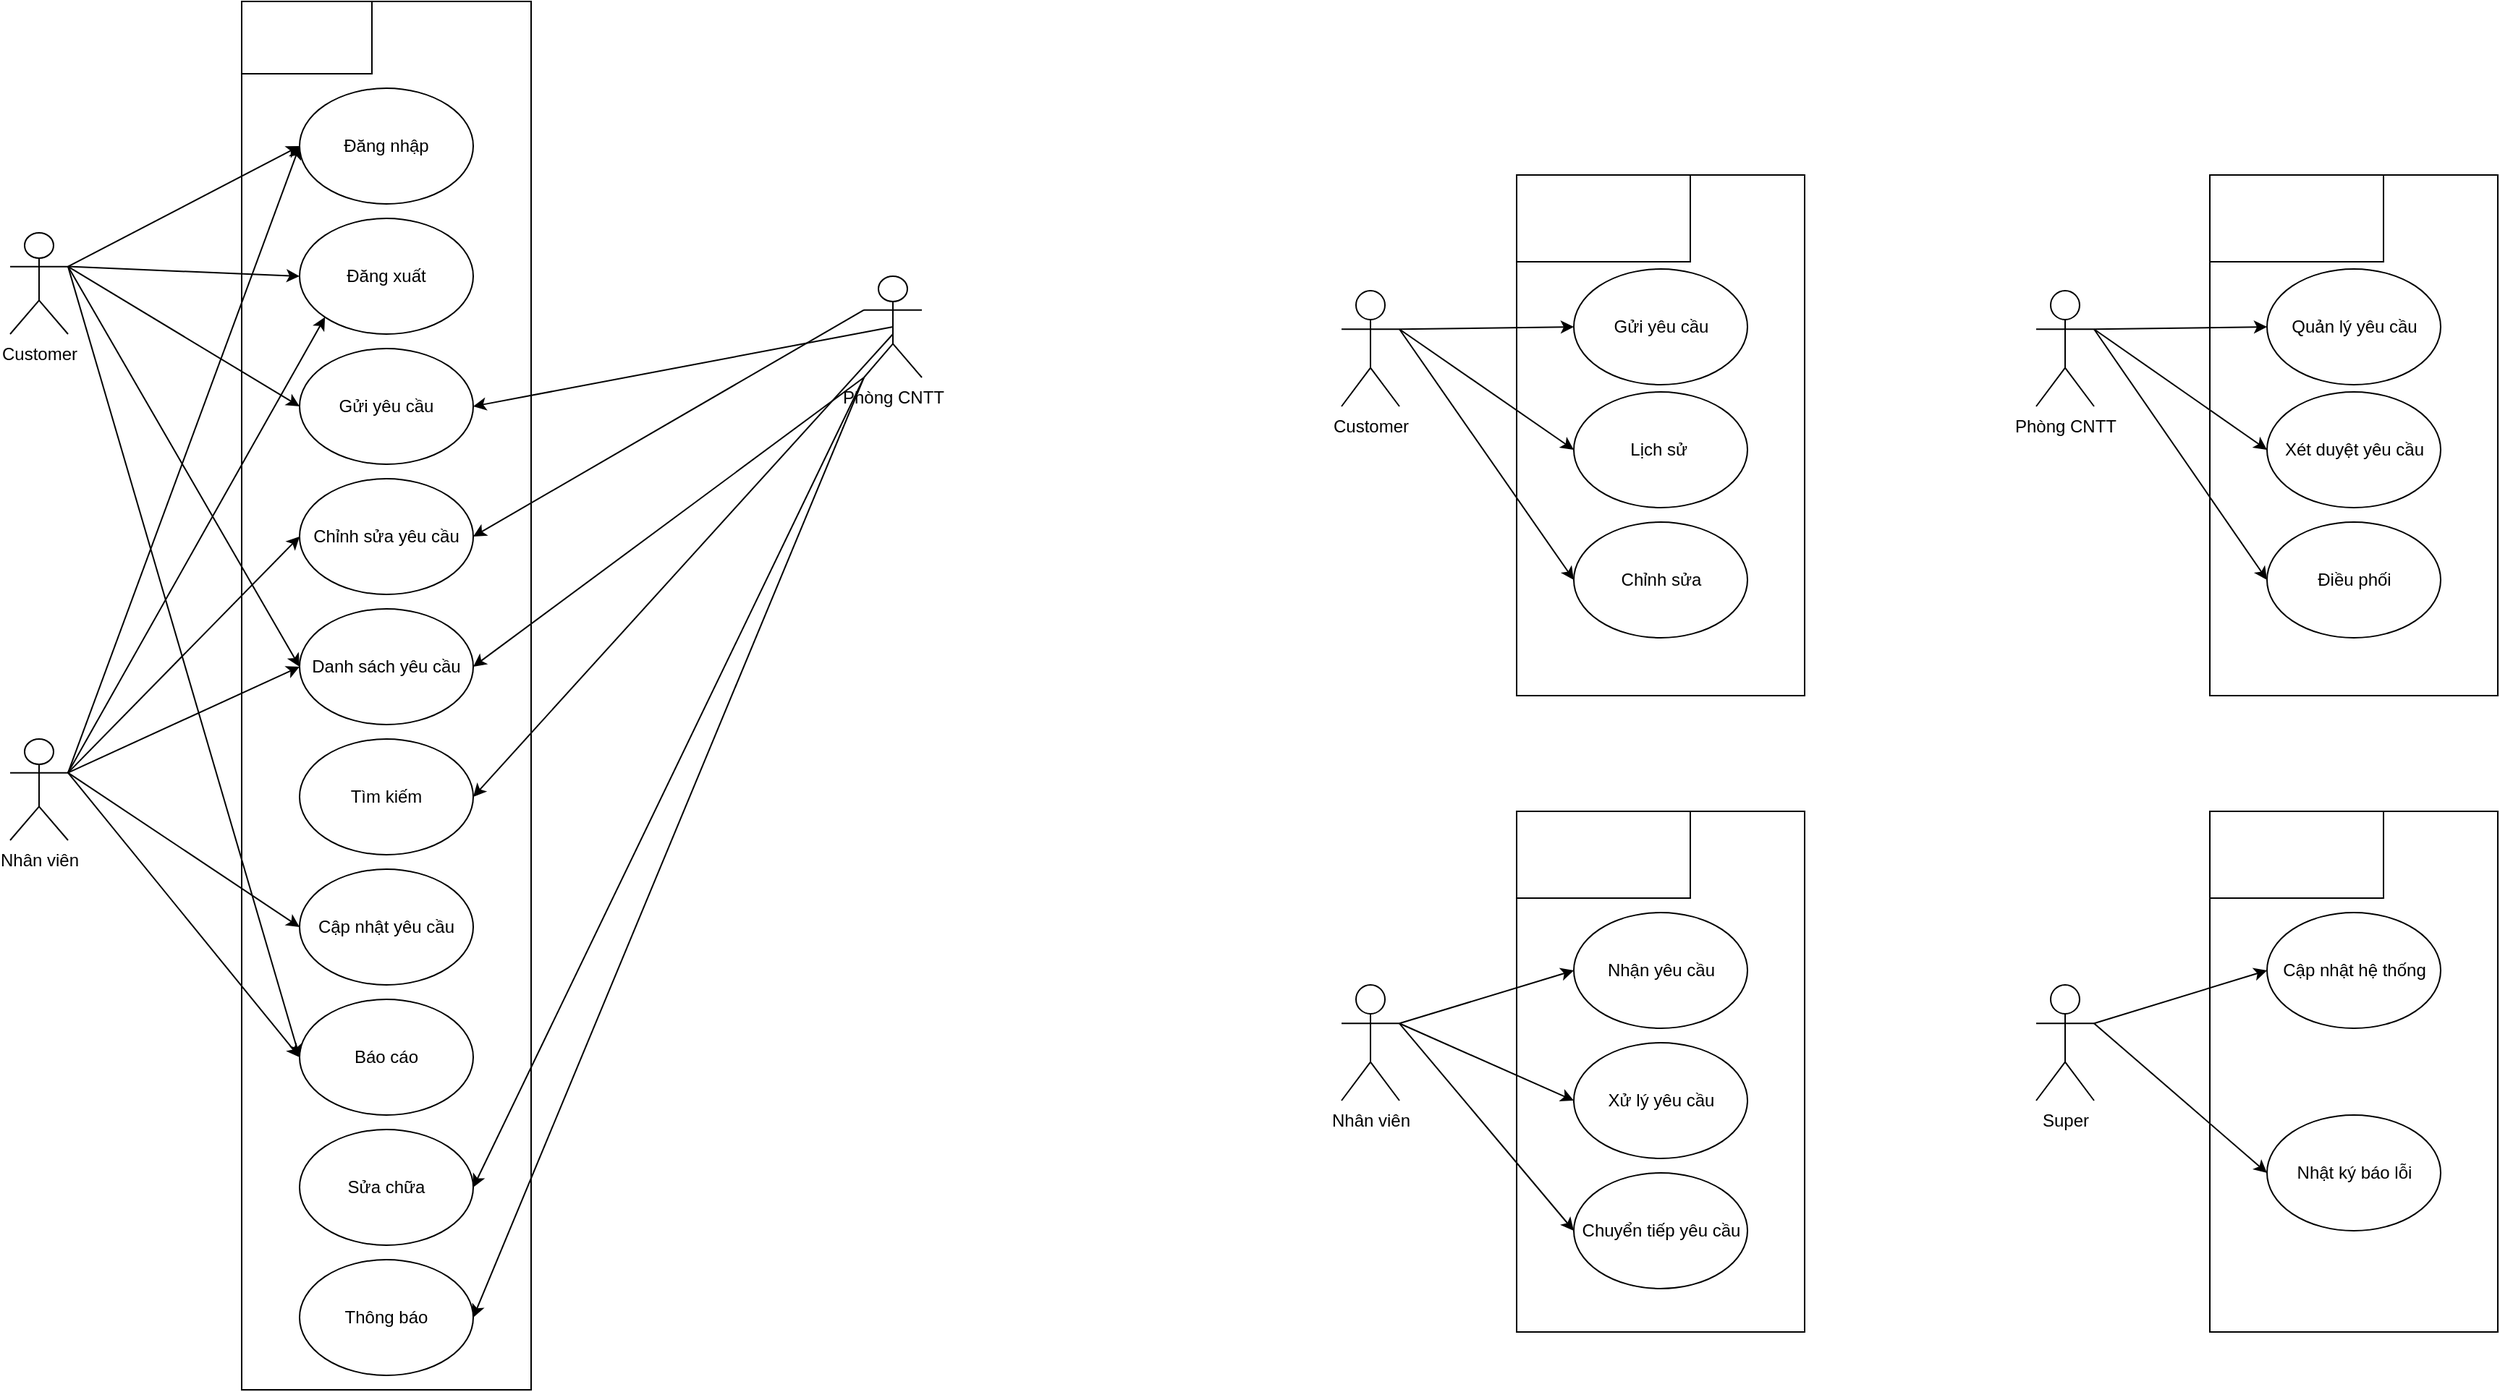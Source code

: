 <mxfile version="21.0.6" type="device"><diagram id="YaYckhyg8qfFHChC-3QF" name="Trang-1"><mxGraphModel dx="1838" dy="2191" grid="1" gridSize="10" guides="1" tooltips="1" connect="1" arrows="1" fold="1" page="1" pageScale="1" pageWidth="827" pageHeight="1169" math="0" shadow="0"><root><mxCell id="0"/><mxCell id="1" parent="0"/><mxCell id="4VSOPjwCIJhu8ye86NHm-1" value="Customer" style="shape=umlActor;verticalLabelPosition=bottom;verticalAlign=top;html=1;outlineConnect=0;" parent="1" vertex="1"><mxGeometry x="80" y="40" width="40" height="70" as="geometry"/></mxCell><mxCell id="4VSOPjwCIJhu8ye86NHm-2" value="" style="rounded=0;whiteSpace=wrap;html=1;" parent="1" vertex="1"><mxGeometry x="240" y="-120" width="200" height="960" as="geometry"/></mxCell><mxCell id="4VSOPjwCIJhu8ye86NHm-4" value="" style="rounded=0;whiteSpace=wrap;html=1;" parent="1" vertex="1"><mxGeometry x="240" y="-120" width="90" height="50" as="geometry"/></mxCell><mxCell id="4VSOPjwCIJhu8ye86NHm-5" value="Đăng nhập" style="ellipse;whiteSpace=wrap;html=1;" parent="1" vertex="1"><mxGeometry x="280" y="-60" width="120" height="80" as="geometry"/></mxCell><mxCell id="4VSOPjwCIJhu8ye86NHm-6" value="Đăng xuất" style="ellipse;whiteSpace=wrap;html=1;" parent="1" vertex="1"><mxGeometry x="280" y="30" width="120" height="80" as="geometry"/></mxCell><mxCell id="4VSOPjwCIJhu8ye86NHm-7" value="Gửi yêu cầu" style="ellipse;whiteSpace=wrap;html=1;" parent="1" vertex="1"><mxGeometry x="280" y="120" width="120" height="80" as="geometry"/></mxCell><mxCell id="4VSOPjwCIJhu8ye86NHm-8" value="Chỉnh sửa yêu cầu" style="ellipse;whiteSpace=wrap;html=1;" parent="1" vertex="1"><mxGeometry x="280" y="210" width="120" height="80" as="geometry"/></mxCell><mxCell id="4VSOPjwCIJhu8ye86NHm-9" value="Danh sách yêu cầu" style="ellipse;whiteSpace=wrap;html=1;" parent="1" vertex="1"><mxGeometry x="280" y="300" width="120" height="80" as="geometry"/></mxCell><mxCell id="4VSOPjwCIJhu8ye86NHm-10" value="Tìm kiếm" style="ellipse;whiteSpace=wrap;html=1;" parent="1" vertex="1"><mxGeometry x="280" y="390" width="120" height="80" as="geometry"/></mxCell><mxCell id="4VSOPjwCIJhu8ye86NHm-11" value="Cập nhật yêu cầu" style="ellipse;whiteSpace=wrap;html=1;" parent="1" vertex="1"><mxGeometry x="280" y="480" width="120" height="80" as="geometry"/></mxCell><mxCell id="4VSOPjwCIJhu8ye86NHm-13" value="Phòng CNTT&lt;br&gt;" style="shape=umlActor;verticalLabelPosition=bottom;verticalAlign=top;html=1;outlineConnect=0;" parent="1" vertex="1"><mxGeometry x="670" y="70" width="40" height="70" as="geometry"/></mxCell><mxCell id="4VSOPjwCIJhu8ye86NHm-15" value="" style="endArrow=classic;html=1;rounded=0;entryX=1;entryY=0.5;entryDx=0;entryDy=0;exitX=0;exitY=0.333;exitDx=0;exitDy=0;exitPerimeter=0;" parent="1" source="4VSOPjwCIJhu8ye86NHm-13" target="4VSOPjwCIJhu8ye86NHm-8" edge="1"><mxGeometry width="50" height="50" relative="1" as="geometry"><mxPoint x="390" y="220" as="sourcePoint"/><mxPoint x="440" y="170" as="targetPoint"/></mxGeometry></mxCell><mxCell id="4VSOPjwCIJhu8ye86NHm-16" value="" style="endArrow=classic;html=1;rounded=0;entryX=1;entryY=0.5;entryDx=0;entryDy=0;exitX=0;exitY=1;exitDx=0;exitDy=0;exitPerimeter=0;" parent="1" source="4VSOPjwCIJhu8ye86NHm-13" target="4VSOPjwCIJhu8ye86NHm-9" edge="1"><mxGeometry width="50" height="50" relative="1" as="geometry"><mxPoint x="680" y="103" as="sourcePoint"/><mxPoint x="410" y="-10" as="targetPoint"/></mxGeometry></mxCell><mxCell id="4VSOPjwCIJhu8ye86NHm-17" value="" style="endArrow=classic;html=1;rounded=0;entryX=1;entryY=0.5;entryDx=0;entryDy=0;exitX=0.5;exitY=0.5;exitDx=0;exitDy=0;exitPerimeter=0;" parent="1" source="4VSOPjwCIJhu8ye86NHm-13" target="4VSOPjwCIJhu8ye86NHm-7" edge="1"><mxGeometry width="50" height="50" relative="1" as="geometry"><mxPoint x="680" y="103" as="sourcePoint"/><mxPoint x="410" y="260" as="targetPoint"/></mxGeometry></mxCell><mxCell id="4VSOPjwCIJhu8ye86NHm-19" value="Nhân viên&lt;br&gt;" style="shape=umlActor;verticalLabelPosition=bottom;verticalAlign=top;html=1;outlineConnect=0;" parent="1" vertex="1"><mxGeometry x="80" y="390" width="40" height="70" as="geometry"/></mxCell><mxCell id="4VSOPjwCIJhu8ye86NHm-20" value="" style="endArrow=classic;html=1;rounded=0;exitX=1;exitY=0.333;exitDx=0;exitDy=0;exitPerimeter=0;entryX=0;entryY=0.5;entryDx=0;entryDy=0;" parent="1" source="4VSOPjwCIJhu8ye86NHm-1" target="4VSOPjwCIJhu8ye86NHm-5" edge="1"><mxGeometry width="50" height="50" relative="1" as="geometry"><mxPoint x="390" y="320" as="sourcePoint"/><mxPoint x="440" y="270" as="targetPoint"/></mxGeometry></mxCell><mxCell id="4VSOPjwCIJhu8ye86NHm-21" value="" style="endArrow=classic;html=1;rounded=0;exitX=1;exitY=0.333;exitDx=0;exitDy=0;exitPerimeter=0;entryX=0;entryY=0.5;entryDx=0;entryDy=0;" parent="1" source="4VSOPjwCIJhu8ye86NHm-1" target="4VSOPjwCIJhu8ye86NHm-6" edge="1"><mxGeometry width="50" height="50" relative="1" as="geometry"><mxPoint x="130" y="73" as="sourcePoint"/><mxPoint x="290" y="-10" as="targetPoint"/></mxGeometry></mxCell><mxCell id="4VSOPjwCIJhu8ye86NHm-22" value="" style="endArrow=classic;html=1;rounded=0;exitX=1;exitY=0.333;exitDx=0;exitDy=0;exitPerimeter=0;entryX=0;entryY=0.5;entryDx=0;entryDy=0;" parent="1" source="4VSOPjwCIJhu8ye86NHm-1" target="4VSOPjwCIJhu8ye86NHm-7" edge="1"><mxGeometry width="50" height="50" relative="1" as="geometry"><mxPoint x="140" y="83" as="sourcePoint"/><mxPoint x="300" as="targetPoint"/></mxGeometry></mxCell><mxCell id="4VSOPjwCIJhu8ye86NHm-23" value="" style="endArrow=classic;html=1;rounded=0;exitX=1;exitY=0.333;exitDx=0;exitDy=0;exitPerimeter=0;entryX=0;entryY=0.5;entryDx=0;entryDy=0;" parent="1" source="4VSOPjwCIJhu8ye86NHm-1" target="4VSOPjwCIJhu8ye86NHm-9" edge="1"><mxGeometry width="50" height="50" relative="1" as="geometry"><mxPoint x="150" y="93" as="sourcePoint"/><mxPoint x="310" y="10" as="targetPoint"/></mxGeometry></mxCell><mxCell id="4VSOPjwCIJhu8ye86NHm-25" value="" style="endArrow=classic;html=1;rounded=0;exitX=1;exitY=0.333;exitDx=0;exitDy=0;exitPerimeter=0;entryX=0;entryY=0.5;entryDx=0;entryDy=0;" parent="1" source="4VSOPjwCIJhu8ye86NHm-19" target="4VSOPjwCIJhu8ye86NHm-5" edge="1"><mxGeometry width="50" height="50" relative="1" as="geometry"><mxPoint x="170" y="113" as="sourcePoint"/><mxPoint x="330" y="30" as="targetPoint"/></mxGeometry></mxCell><mxCell id="4VSOPjwCIJhu8ye86NHm-26" value="" style="endArrow=classic;html=1;rounded=0;exitX=1;exitY=0.333;exitDx=0;exitDy=0;exitPerimeter=0;entryX=0;entryY=1;entryDx=0;entryDy=0;" parent="1" source="4VSOPjwCIJhu8ye86NHm-19" target="4VSOPjwCIJhu8ye86NHm-6" edge="1"><mxGeometry width="50" height="50" relative="1" as="geometry"><mxPoint x="180" y="123" as="sourcePoint"/><mxPoint x="340" y="40" as="targetPoint"/></mxGeometry></mxCell><mxCell id="4VSOPjwCIJhu8ye86NHm-27" value="" style="endArrow=classic;html=1;rounded=0;exitX=1;exitY=0.333;exitDx=0;exitDy=0;exitPerimeter=0;entryX=0;entryY=0.5;entryDx=0;entryDy=0;" parent="1" source="4VSOPjwCIJhu8ye86NHm-19" target="4VSOPjwCIJhu8ye86NHm-8" edge="1"><mxGeometry width="50" height="50" relative="1" as="geometry"><mxPoint x="190" y="133" as="sourcePoint"/><mxPoint x="350" y="50" as="targetPoint"/></mxGeometry></mxCell><mxCell id="4VSOPjwCIJhu8ye86NHm-28" value="" style="endArrow=classic;html=1;rounded=0;exitX=1;exitY=0.333;exitDx=0;exitDy=0;exitPerimeter=0;entryX=0;entryY=0.5;entryDx=0;entryDy=0;" parent="1" source="4VSOPjwCIJhu8ye86NHm-19" target="4VSOPjwCIJhu8ye86NHm-9" edge="1"><mxGeometry width="50" height="50" relative="1" as="geometry"><mxPoint x="200" y="143" as="sourcePoint"/><mxPoint x="360" y="60" as="targetPoint"/></mxGeometry></mxCell><mxCell id="4VSOPjwCIJhu8ye86NHm-29" value="" style="endArrow=classic;html=1;rounded=0;exitX=1;exitY=0.333;exitDx=0;exitDy=0;exitPerimeter=0;entryX=0;entryY=0.5;entryDx=0;entryDy=0;" parent="1" source="4VSOPjwCIJhu8ye86NHm-19" target="4VSOPjwCIJhu8ye86NHm-11" edge="1"><mxGeometry width="50" height="50" relative="1" as="geometry"><mxPoint x="210" y="153" as="sourcePoint"/><mxPoint x="370" y="70" as="targetPoint"/></mxGeometry></mxCell><mxCell id="4VSOPjwCIJhu8ye86NHm-30" value="" style="endArrow=classic;html=1;rounded=0;entryX=1;entryY=0.5;entryDx=0;entryDy=0;" parent="1" target="4VSOPjwCIJhu8ye86NHm-10" edge="1"><mxGeometry width="50" height="50" relative="1" as="geometry"><mxPoint x="690" y="110" as="sourcePoint"/><mxPoint x="380" y="80" as="targetPoint"/></mxGeometry></mxCell><mxCell id="4VSOPjwCIJhu8ye86NHm-31" value="Báo cáo" style="ellipse;whiteSpace=wrap;html=1;" parent="1" vertex="1"><mxGeometry x="280" y="570" width="120" height="80" as="geometry"/></mxCell><mxCell id="4VSOPjwCIJhu8ye86NHm-32" value="Sửa chữa" style="ellipse;whiteSpace=wrap;html=1;" parent="1" vertex="1"><mxGeometry x="280" y="660" width="120" height="80" as="geometry"/></mxCell><mxCell id="4VSOPjwCIJhu8ye86NHm-33" value="Thông báo" style="ellipse;whiteSpace=wrap;html=1;" parent="1" vertex="1"><mxGeometry x="280" y="750" width="120" height="80" as="geometry"/></mxCell><mxCell id="4VSOPjwCIJhu8ye86NHm-34" value="" style="endArrow=classic;html=1;rounded=0;entryX=1;entryY=0.5;entryDx=0;entryDy=0;exitX=0;exitY=1;exitDx=0;exitDy=0;exitPerimeter=0;" parent="1" source="4VSOPjwCIJhu8ye86NHm-13" target="4VSOPjwCIJhu8ye86NHm-33" edge="1"><mxGeometry width="50" height="50" relative="1" as="geometry"><mxPoint x="700" y="115" as="sourcePoint"/><mxPoint x="410" y="170" as="targetPoint"/></mxGeometry></mxCell><mxCell id="4VSOPjwCIJhu8ye86NHm-35" value="" style="endArrow=classic;html=1;rounded=0;entryX=1;entryY=0.5;entryDx=0;entryDy=0;exitX=0;exitY=1;exitDx=0;exitDy=0;exitPerimeter=0;" parent="1" source="4VSOPjwCIJhu8ye86NHm-13" target="4VSOPjwCIJhu8ye86NHm-32" edge="1"><mxGeometry width="50" height="50" relative="1" as="geometry"><mxPoint x="710" y="125" as="sourcePoint"/><mxPoint x="420" y="180" as="targetPoint"/></mxGeometry></mxCell><mxCell id="4VSOPjwCIJhu8ye86NHm-36" value="" style="endArrow=classic;html=1;rounded=0;entryX=0;entryY=0.5;entryDx=0;entryDy=0;exitX=1;exitY=0.333;exitDx=0;exitDy=0;exitPerimeter=0;" parent="1" source="4VSOPjwCIJhu8ye86NHm-19" target="4VSOPjwCIJhu8ye86NHm-31" edge="1"><mxGeometry width="50" height="50" relative="1" as="geometry"><mxPoint x="720" y="135" as="sourcePoint"/><mxPoint x="430" y="190" as="targetPoint"/></mxGeometry></mxCell><mxCell id="4VSOPjwCIJhu8ye86NHm-37" value="" style="endArrow=classic;html=1;rounded=0;entryX=0;entryY=0.5;entryDx=0;entryDy=0;exitX=1;exitY=0.333;exitDx=0;exitDy=0;exitPerimeter=0;" parent="1" source="4VSOPjwCIJhu8ye86NHm-1" target="4VSOPjwCIJhu8ye86NHm-31" edge="1"><mxGeometry width="50" height="50" relative="1" as="geometry"><mxPoint x="730" y="145" as="sourcePoint"/><mxPoint x="440" y="200" as="targetPoint"/></mxGeometry></mxCell><mxCell id="4VSOPjwCIJhu8ye86NHm-38" value="Customer" style="shape=umlActor;verticalLabelPosition=bottom;verticalAlign=top;html=1;outlineConnect=0;" parent="1" vertex="1"><mxGeometry x="1000" y="80" width="40" height="80" as="geometry"/></mxCell><mxCell id="4VSOPjwCIJhu8ye86NHm-39" value="" style="rounded=0;whiteSpace=wrap;html=1;" parent="1" vertex="1"><mxGeometry x="1121" width="199" height="360" as="geometry"/></mxCell><mxCell id="4VSOPjwCIJhu8ye86NHm-40" value="" style="rounded=0;whiteSpace=wrap;html=1;" parent="1" vertex="1"><mxGeometry x="1121" width="120" height="60" as="geometry"/></mxCell><mxCell id="4VSOPjwCIJhu8ye86NHm-41" value="Gửi yêu cầu" style="ellipse;whiteSpace=wrap;html=1;" parent="1" vertex="1"><mxGeometry x="1160.5" y="65" width="120" height="80" as="geometry"/></mxCell><mxCell id="4VSOPjwCIJhu8ye86NHm-42" value="Lịch sử&amp;nbsp;" style="ellipse;whiteSpace=wrap;html=1;" parent="1" vertex="1"><mxGeometry x="1160.5" y="150" width="120" height="80" as="geometry"/></mxCell><mxCell id="4VSOPjwCIJhu8ye86NHm-43" value="Chỉnh sửa" style="ellipse;whiteSpace=wrap;html=1;" parent="1" vertex="1"><mxGeometry x="1160.5" y="240" width="120" height="80" as="geometry"/></mxCell><mxCell id="4VSOPjwCIJhu8ye86NHm-45" value="Nhân viên" style="shape=umlActor;verticalLabelPosition=bottom;verticalAlign=top;html=1;outlineConnect=0;" parent="1" vertex="1"><mxGeometry x="1000" y="560" width="40" height="80" as="geometry"/></mxCell><mxCell id="4VSOPjwCIJhu8ye86NHm-46" value="" style="rounded=0;whiteSpace=wrap;html=1;" parent="1" vertex="1"><mxGeometry x="1121" y="440" width="199" height="360" as="geometry"/></mxCell><mxCell id="4VSOPjwCIJhu8ye86NHm-47" value="" style="rounded=0;whiteSpace=wrap;html=1;" parent="1" vertex="1"><mxGeometry x="1121" y="440" width="120" height="60" as="geometry"/></mxCell><mxCell id="4VSOPjwCIJhu8ye86NHm-48" value="Nhận yêu cầu" style="ellipse;whiteSpace=wrap;html=1;" parent="1" vertex="1"><mxGeometry x="1160.5" y="510" width="120" height="80" as="geometry"/></mxCell><mxCell id="4VSOPjwCIJhu8ye86NHm-49" value="Xử lý yêu cầu" style="ellipse;whiteSpace=wrap;html=1;" parent="1" vertex="1"><mxGeometry x="1160.5" y="600" width="120" height="80" as="geometry"/></mxCell><mxCell id="4VSOPjwCIJhu8ye86NHm-50" value="Chuyển tiếp yêu cầu" style="ellipse;whiteSpace=wrap;html=1;" parent="1" vertex="1"><mxGeometry x="1160.5" y="690" width="120" height="80" as="geometry"/></mxCell><mxCell id="4VSOPjwCIJhu8ye86NHm-55" value="" style="rounded=0;whiteSpace=wrap;html=1;" parent="1" vertex="1"><mxGeometry x="1600" width="199" height="360" as="geometry"/></mxCell><mxCell id="4VSOPjwCIJhu8ye86NHm-57" value="Phòng CNTT" style="shape=umlActor;verticalLabelPosition=bottom;verticalAlign=top;html=1;outlineConnect=0;" parent="1" vertex="1"><mxGeometry x="1480" y="80" width="40" height="80" as="geometry"/></mxCell><mxCell id="4VSOPjwCIJhu8ye86NHm-58" value="Quản lý yêu cầu" style="ellipse;whiteSpace=wrap;html=1;" parent="1" vertex="1"><mxGeometry x="1639.5" y="65" width="120" height="80" as="geometry"/></mxCell><mxCell id="4VSOPjwCIJhu8ye86NHm-59" value="" style="rounded=0;whiteSpace=wrap;html=1;" parent="1" vertex="1"><mxGeometry x="1600" width="120" height="60" as="geometry"/></mxCell><mxCell id="4VSOPjwCIJhu8ye86NHm-60" value="Xét duyệt yêu cầu" style="ellipse;whiteSpace=wrap;html=1;" parent="1" vertex="1"><mxGeometry x="1639.5" y="150" width="120" height="80" as="geometry"/></mxCell><mxCell id="4VSOPjwCIJhu8ye86NHm-61" value="Điều phối" style="ellipse;whiteSpace=wrap;html=1;" parent="1" vertex="1"><mxGeometry x="1639.5" y="240" width="120" height="80" as="geometry"/></mxCell><mxCell id="4VSOPjwCIJhu8ye86NHm-62" value="Super" style="shape=umlActor;verticalLabelPosition=bottom;verticalAlign=top;html=1;outlineConnect=0;" parent="1" vertex="1"><mxGeometry x="1480" y="560" width="40" height="80" as="geometry"/></mxCell><mxCell id="4VSOPjwCIJhu8ye86NHm-63" value="" style="rounded=0;whiteSpace=wrap;html=1;" parent="1" vertex="1"><mxGeometry x="1600" y="440" width="199" height="360" as="geometry"/></mxCell><mxCell id="4VSOPjwCIJhu8ye86NHm-64" value="Cập nhật hệ thống" style="ellipse;whiteSpace=wrap;html=1;" parent="1" vertex="1"><mxGeometry x="1639.5" y="510" width="120" height="80" as="geometry"/></mxCell><mxCell id="4VSOPjwCIJhu8ye86NHm-65" value="" style="rounded=0;whiteSpace=wrap;html=1;" parent="1" vertex="1"><mxGeometry x="1600" y="440" width="120" height="60" as="geometry"/></mxCell><mxCell id="4VSOPjwCIJhu8ye86NHm-66" value="Nhật ký báo lỗi" style="ellipse;whiteSpace=wrap;html=1;" parent="1" vertex="1"><mxGeometry x="1639.5" y="650" width="120" height="80" as="geometry"/></mxCell><mxCell id="61hb7fd1Onu-KfQXDISh-2" value="" style="endArrow=classic;html=1;rounded=0;exitX=1;exitY=0.333;exitDx=0;exitDy=0;exitPerimeter=0;entryX=0;entryY=0.5;entryDx=0;entryDy=0;" edge="1" parent="1" source="4VSOPjwCIJhu8ye86NHm-38" target="4VSOPjwCIJhu8ye86NHm-41"><mxGeometry width="50" height="50" relative="1" as="geometry"><mxPoint x="1310" y="250" as="sourcePoint"/><mxPoint x="1360" y="200" as="targetPoint"/></mxGeometry></mxCell><mxCell id="61hb7fd1Onu-KfQXDISh-3" value="" style="endArrow=classic;html=1;rounded=0;exitX=1;exitY=0.333;exitDx=0;exitDy=0;exitPerimeter=0;entryX=0;entryY=0.5;entryDx=0;entryDy=0;" edge="1" parent="1" source="4VSOPjwCIJhu8ye86NHm-38" target="4VSOPjwCIJhu8ye86NHm-42"><mxGeometry width="50" height="50" relative="1" as="geometry"><mxPoint x="1050" y="117" as="sourcePoint"/><mxPoint x="1171" y="115" as="targetPoint"/></mxGeometry></mxCell><mxCell id="61hb7fd1Onu-KfQXDISh-4" value="" style="endArrow=classic;html=1;rounded=0;exitX=1;exitY=0.333;exitDx=0;exitDy=0;exitPerimeter=0;entryX=0;entryY=0.5;entryDx=0;entryDy=0;" edge="1" parent="1" source="4VSOPjwCIJhu8ye86NHm-38" target="4VSOPjwCIJhu8ye86NHm-43"><mxGeometry width="50" height="50" relative="1" as="geometry"><mxPoint x="1060" y="127" as="sourcePoint"/><mxPoint x="1181" y="125" as="targetPoint"/></mxGeometry></mxCell><mxCell id="61hb7fd1Onu-KfQXDISh-5" value="" style="endArrow=classic;html=1;rounded=0;exitX=1;exitY=0.333;exitDx=0;exitDy=0;exitPerimeter=0;entryX=0;entryY=0.5;entryDx=0;entryDy=0;" edge="1" parent="1" source="4VSOPjwCIJhu8ye86NHm-45" target="4VSOPjwCIJhu8ye86NHm-48"><mxGeometry width="50" height="50" relative="1" as="geometry"><mxPoint x="1070" y="137" as="sourcePoint"/><mxPoint x="1191" y="135" as="targetPoint"/></mxGeometry></mxCell><mxCell id="61hb7fd1Onu-KfQXDISh-6" value="" style="endArrow=classic;html=1;rounded=0;exitX=1;exitY=0.333;exitDx=0;exitDy=0;exitPerimeter=0;entryX=0;entryY=0.5;entryDx=0;entryDy=0;" edge="1" parent="1" source="4VSOPjwCIJhu8ye86NHm-45" target="4VSOPjwCIJhu8ye86NHm-49"><mxGeometry width="50" height="50" relative="1" as="geometry"><mxPoint x="1080" y="147" as="sourcePoint"/><mxPoint x="1201" y="145" as="targetPoint"/></mxGeometry></mxCell><mxCell id="61hb7fd1Onu-KfQXDISh-7" value="" style="endArrow=classic;html=1;rounded=0;exitX=1;exitY=0.333;exitDx=0;exitDy=0;exitPerimeter=0;entryX=0;entryY=0.5;entryDx=0;entryDy=0;" edge="1" parent="1" source="4VSOPjwCIJhu8ye86NHm-45" target="4VSOPjwCIJhu8ye86NHm-50"><mxGeometry width="50" height="50" relative="1" as="geometry"><mxPoint x="1090" y="157" as="sourcePoint"/><mxPoint x="1211" y="155" as="targetPoint"/></mxGeometry></mxCell><mxCell id="61hb7fd1Onu-KfQXDISh-8" value="" style="endArrow=classic;html=1;rounded=0;exitX=1;exitY=0.333;exitDx=0;exitDy=0;exitPerimeter=0;entryX=0;entryY=0.5;entryDx=0;entryDy=0;" edge="1" parent="1" source="4VSOPjwCIJhu8ye86NHm-57" target="4VSOPjwCIJhu8ye86NHm-58"><mxGeometry width="50" height="50" relative="1" as="geometry"><mxPoint x="1100" y="167" as="sourcePoint"/><mxPoint x="1221" y="165" as="targetPoint"/></mxGeometry></mxCell><mxCell id="61hb7fd1Onu-KfQXDISh-9" value="" style="endArrow=classic;html=1;rounded=0;exitX=1;exitY=0.333;exitDx=0;exitDy=0;exitPerimeter=0;entryX=0;entryY=0.5;entryDx=0;entryDy=0;" edge="1" parent="1" source="4VSOPjwCIJhu8ye86NHm-57" target="4VSOPjwCIJhu8ye86NHm-60"><mxGeometry width="50" height="50" relative="1" as="geometry"><mxPoint x="1110" y="177" as="sourcePoint"/><mxPoint x="1231" y="175" as="targetPoint"/></mxGeometry></mxCell><mxCell id="61hb7fd1Onu-KfQXDISh-10" value="" style="endArrow=classic;html=1;rounded=0;exitX=1;exitY=0.333;exitDx=0;exitDy=0;exitPerimeter=0;entryX=0;entryY=0.5;entryDx=0;entryDy=0;" edge="1" parent="1" source="4VSOPjwCIJhu8ye86NHm-57" target="4VSOPjwCIJhu8ye86NHm-61"><mxGeometry width="50" height="50" relative="1" as="geometry"><mxPoint x="1120" y="187" as="sourcePoint"/><mxPoint x="1241" y="185" as="targetPoint"/></mxGeometry></mxCell><mxCell id="61hb7fd1Onu-KfQXDISh-11" value="" style="endArrow=classic;html=1;rounded=0;exitX=1;exitY=0.333;exitDx=0;exitDy=0;exitPerimeter=0;entryX=0;entryY=0.5;entryDx=0;entryDy=0;" edge="1" parent="1" source="4VSOPjwCIJhu8ye86NHm-62" target="4VSOPjwCIJhu8ye86NHm-66"><mxGeometry width="50" height="50" relative="1" as="geometry"><mxPoint x="1399" y="392" as="sourcePoint"/><mxPoint x="1520" y="390" as="targetPoint"/></mxGeometry></mxCell><mxCell id="61hb7fd1Onu-KfQXDISh-12" value="" style="endArrow=classic;html=1;rounded=0;exitX=1;exitY=0.333;exitDx=0;exitDy=0;exitPerimeter=0;entryX=0;entryY=0.5;entryDx=0;entryDy=0;" edge="1" parent="1" source="4VSOPjwCIJhu8ye86NHm-62" target="4VSOPjwCIJhu8ye86NHm-64"><mxGeometry width="50" height="50" relative="1" as="geometry"><mxPoint x="1140" y="207" as="sourcePoint"/><mxPoint x="1261" y="205" as="targetPoint"/></mxGeometry></mxCell></root></mxGraphModel></diagram></mxfile>